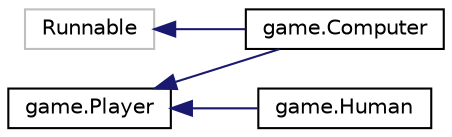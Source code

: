 digraph "Graphical Class Hierarchy"
{
  edge [fontname="Helvetica",fontsize="10",labelfontname="Helvetica",labelfontsize="10"];
  node [fontname="Helvetica",fontsize="10",shape=record];
  rankdir="LR";
  Node1 [label="game.Player",height=0.2,width=0.4,color="black", fillcolor="white", style="filled",URL="$classgame_1_1_player.html",tooltip="A class for a generic player. "];
  Node1 -> Node2 [dir="back",color="midnightblue",fontsize="10",style="solid",fontname="Helvetica"];
  Node2 [label="game.Computer",height=0.2,width=0.4,color="black", fillcolor="white", style="filled",URL="$classgame_1_1_computer.html",tooltip="A class for computer players. "];
  Node1 -> Node3 [dir="back",color="midnightblue",fontsize="10",style="solid",fontname="Helvetica"];
  Node3 [label="game.Human",height=0.2,width=0.4,color="black", fillcolor="white", style="filled",URL="$classgame_1_1_human.html",tooltip="A class for Human players. "];
  Node4 [label="Runnable",height=0.2,width=0.4,color="grey75", fillcolor="white", style="filled"];
  Node4 -> Node2 [dir="back",color="midnightblue",fontsize="10",style="solid",fontname="Helvetica"];
}
